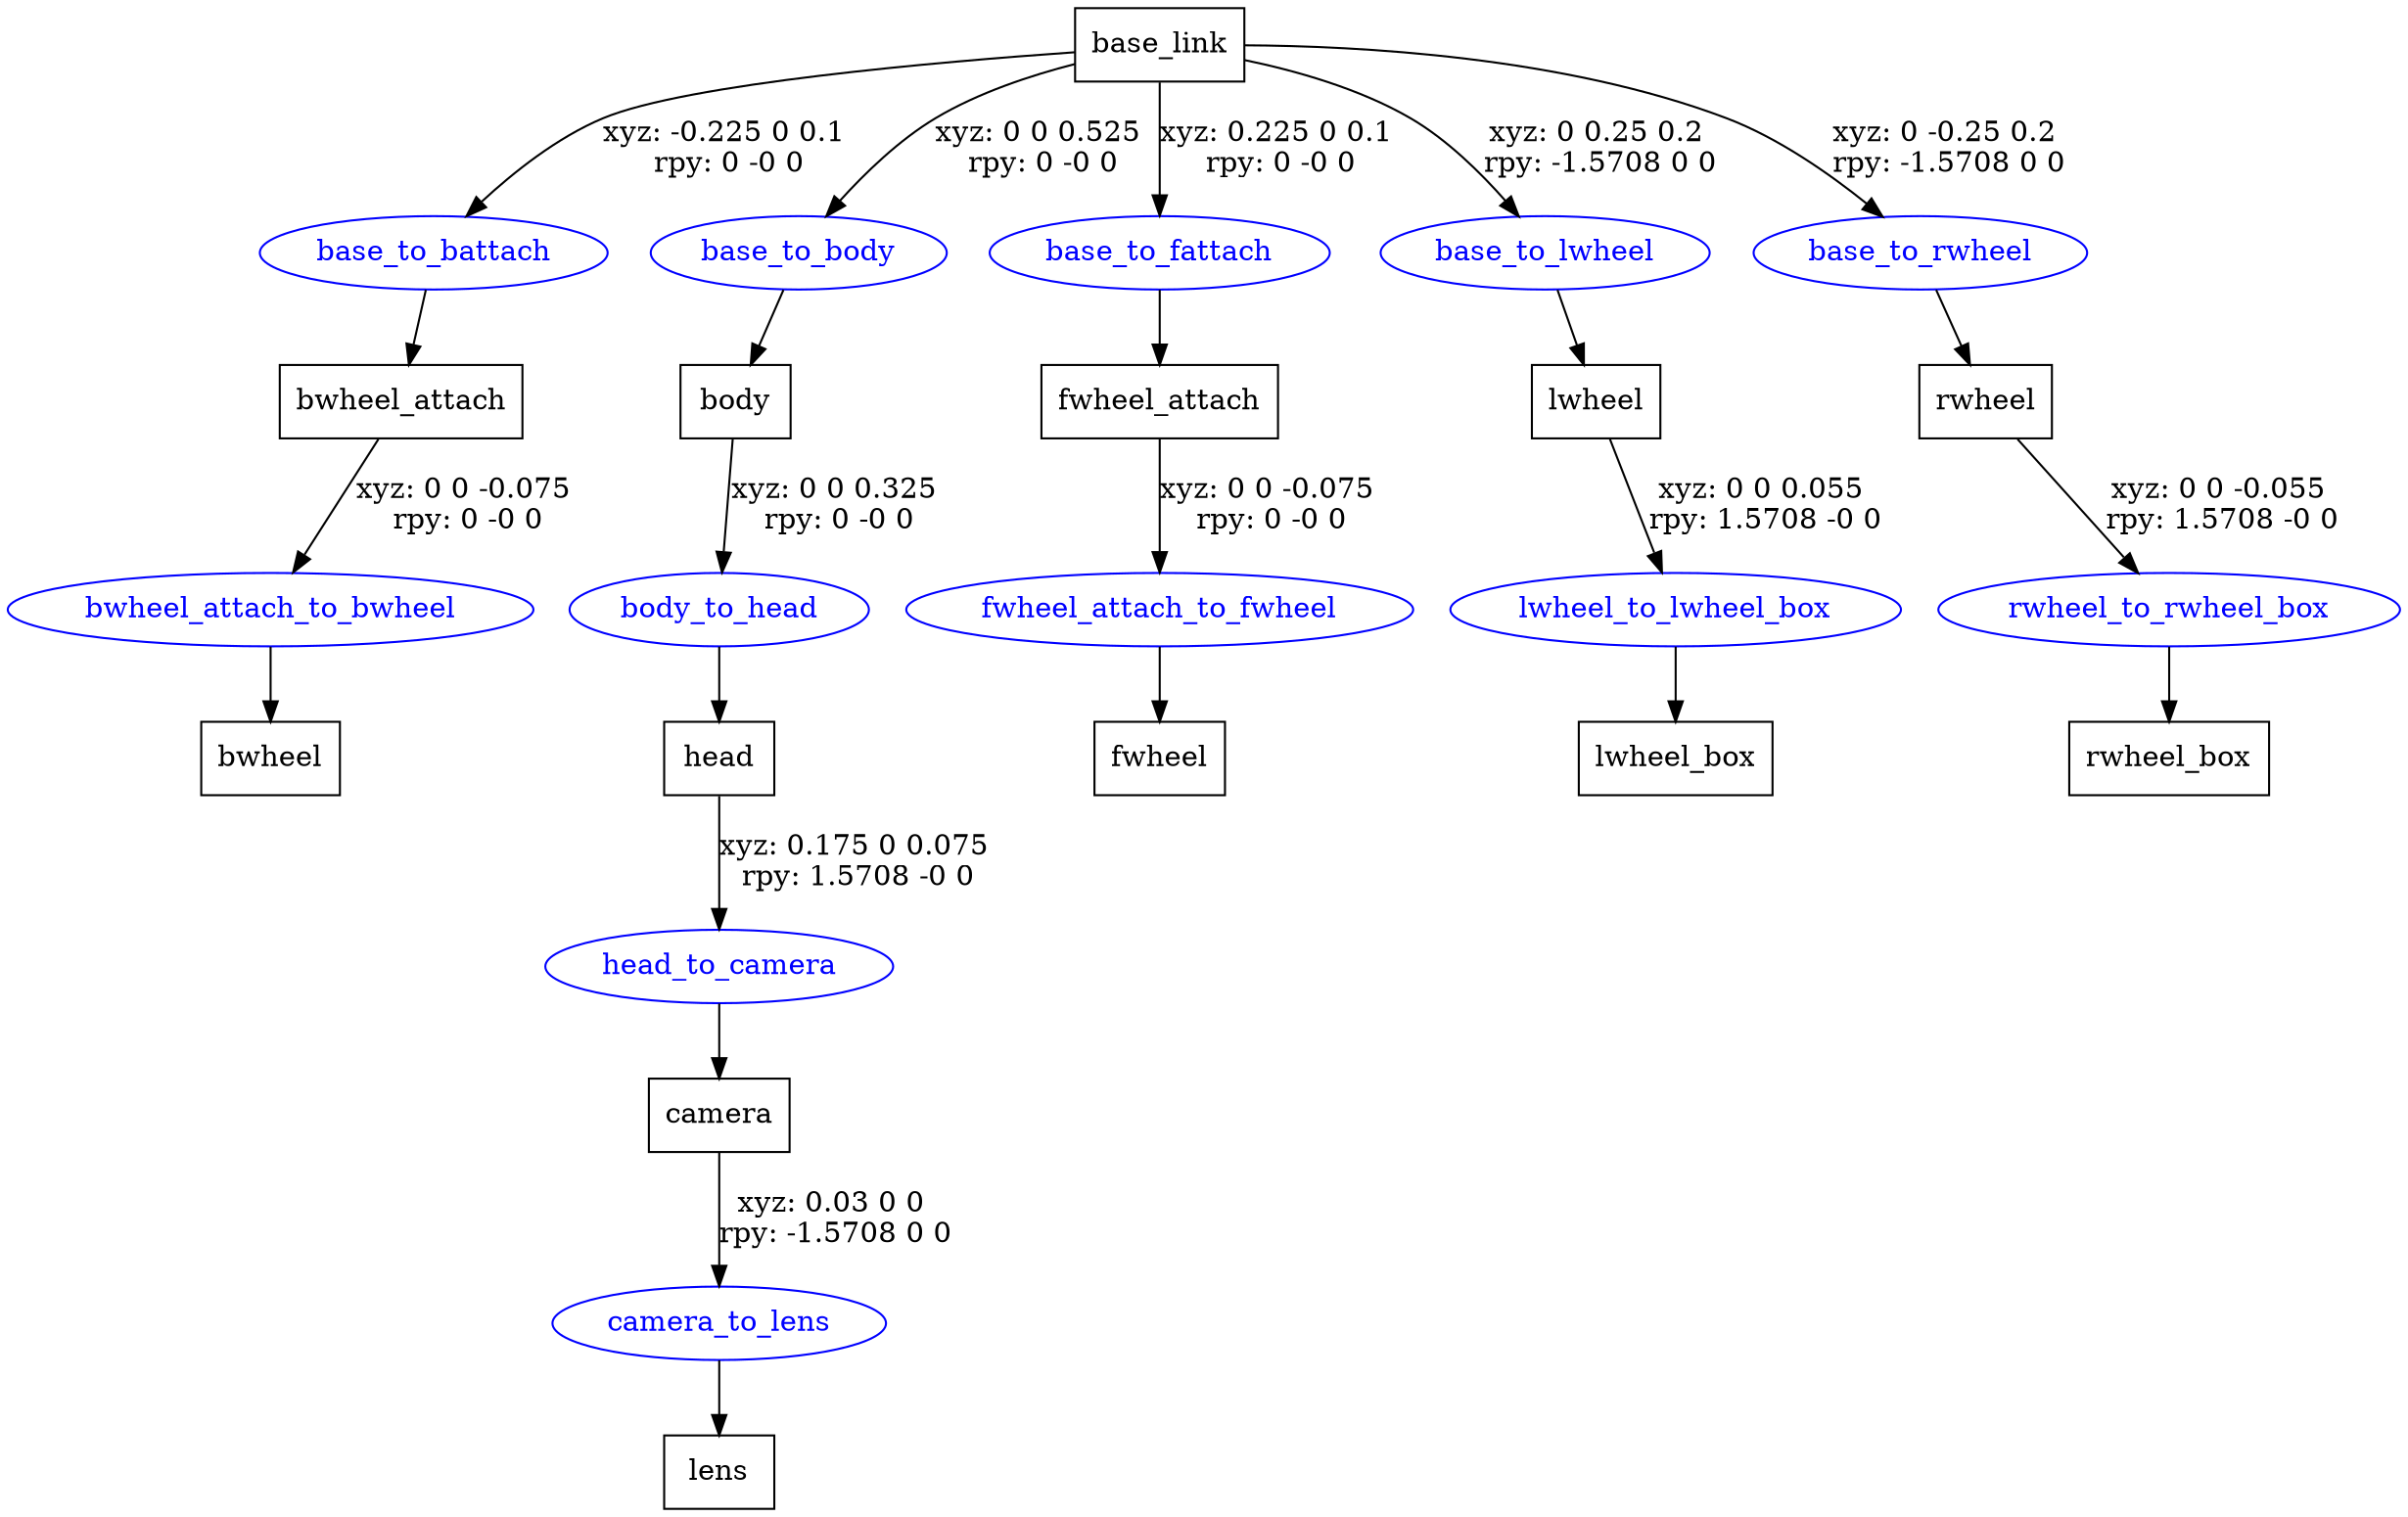 digraph G {
node [shape=box];
"base_link" [label="base_link"];
"bwheel_attach" [label="bwheel_attach"];
"bwheel" [label="bwheel"];
"body" [label="body"];
"head" [label="head"];
"camera" [label="camera"];
"lens" [label="lens"];
"fwheel_attach" [label="fwheel_attach"];
"fwheel" [label="fwheel"];
"lwheel" [label="lwheel"];
"lwheel_box" [label="lwheel_box"];
"rwheel" [label="rwheel"];
"rwheel_box" [label="rwheel_box"];
node [shape=ellipse, color=blue, fontcolor=blue];
"base_link" -> "base_to_battach" [label="xyz: -0.225 0 0.1 \nrpy: 0 -0 0"]
"base_to_battach" -> "bwheel_attach"
"bwheel_attach" -> "bwheel_attach_to_bwheel" [label="xyz: 0 0 -0.075 \nrpy: 0 -0 0"]
"bwheel_attach_to_bwheel" -> "bwheel"
"base_link" -> "base_to_body" [label="xyz: 0 0 0.525 \nrpy: 0 -0 0"]
"base_to_body" -> "body"
"body" -> "body_to_head" [label="xyz: 0 0 0.325 \nrpy: 0 -0 0"]
"body_to_head" -> "head"
"head" -> "head_to_camera" [label="xyz: 0.175 0 0.075 \nrpy: 1.5708 -0 0"]
"head_to_camera" -> "camera"
"camera" -> "camera_to_lens" [label="xyz: 0.03 0 0 \nrpy: -1.5708 0 0"]
"camera_to_lens" -> "lens"
"base_link" -> "base_to_fattach" [label="xyz: 0.225 0 0.1 \nrpy: 0 -0 0"]
"base_to_fattach" -> "fwheel_attach"
"fwheel_attach" -> "fwheel_attach_to_fwheel" [label="xyz: 0 0 -0.075 \nrpy: 0 -0 0"]
"fwheel_attach_to_fwheel" -> "fwheel"
"base_link" -> "base_to_lwheel" [label="xyz: 0 0.25 0.2 \nrpy: -1.5708 0 0"]
"base_to_lwheel" -> "lwheel"
"lwheel" -> "lwheel_to_lwheel_box" [label="xyz: 0 0 0.055 \nrpy: 1.5708 -0 0"]
"lwheel_to_lwheel_box" -> "lwheel_box"
"base_link" -> "base_to_rwheel" [label="xyz: 0 -0.25 0.2 \nrpy: -1.5708 0 0"]
"base_to_rwheel" -> "rwheel"
"rwheel" -> "rwheel_to_rwheel_box" [label="xyz: 0 0 -0.055 \nrpy: 1.5708 -0 0"]
"rwheel_to_rwheel_box" -> "rwheel_box"
}
